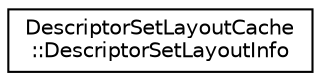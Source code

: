 digraph "Graphical Class Hierarchy"
{
 // LATEX_PDF_SIZE
  edge [fontname="Helvetica",fontsize="10",labelfontname="Helvetica",labelfontsize="10"];
  node [fontname="Helvetica",fontsize="10",shape=record];
  rankdir="LR";
  Node0 [label="DescriptorSetLayoutCache\l::DescriptorSetLayoutInfo",height=0.2,width=0.4,color="black", fillcolor="white", style="filled",URL="$structDescriptorSetLayoutCache_1_1DescriptorSetLayoutInfo.html",tooltip=" "];
}
